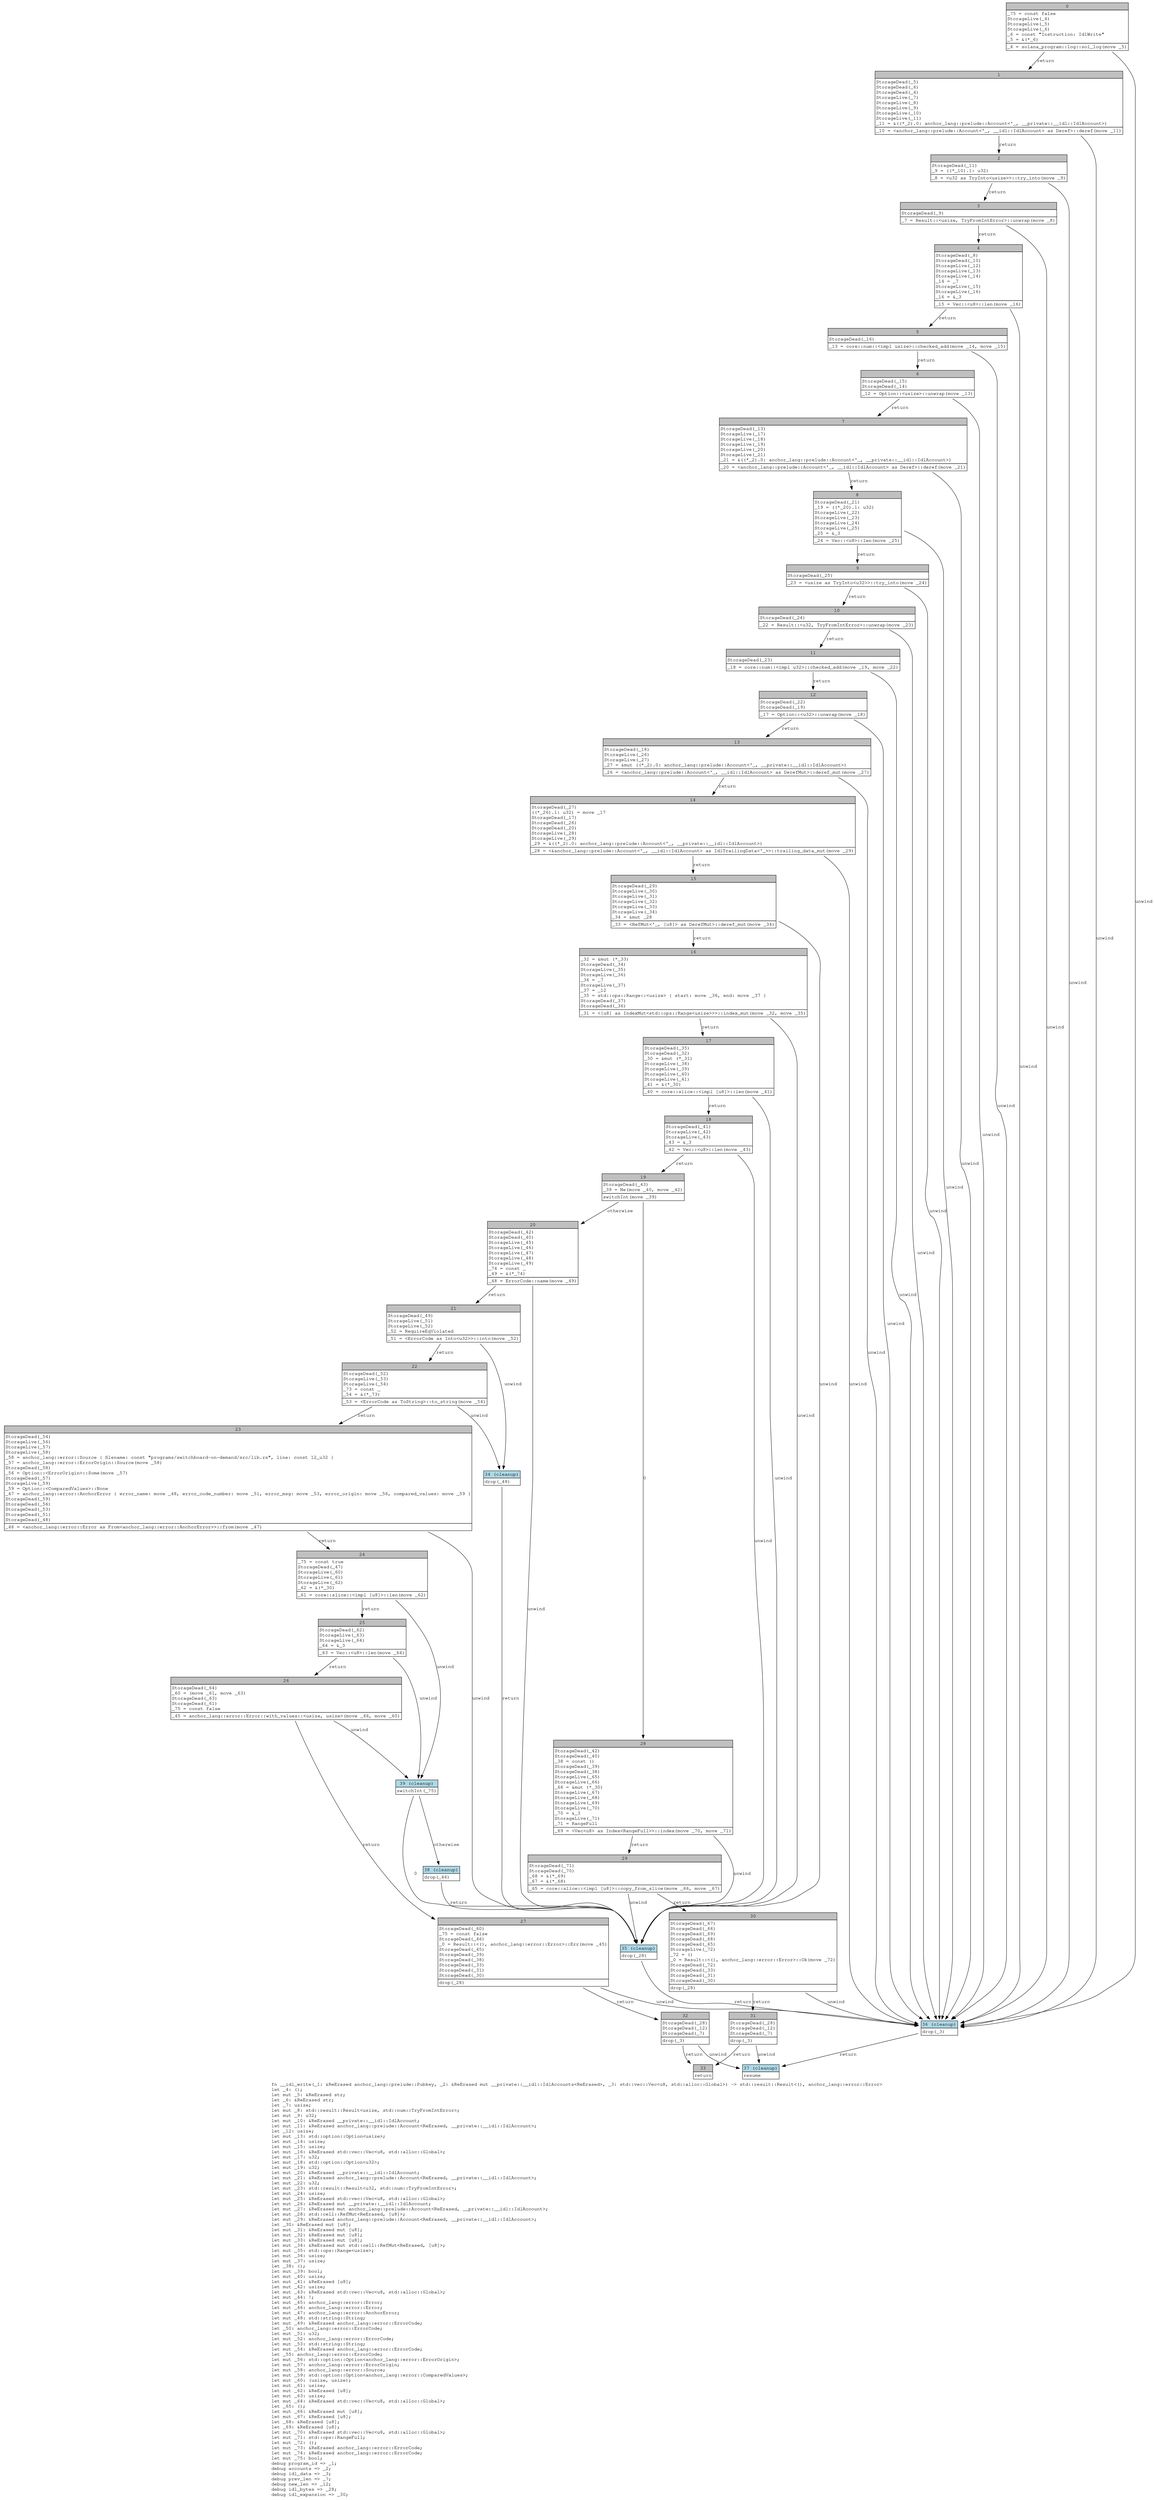 digraph Mir_0_85 {
    graph [fontname="Courier, monospace"];
    node [fontname="Courier, monospace"];
    edge [fontname="Courier, monospace"];
    label=<fn __idl_write(_1: &amp;ReErased anchor_lang::prelude::Pubkey, _2: &amp;ReErased mut __private::__idl::IdlAccounts&lt;ReErased&gt;, _3: std::vec::Vec&lt;u8, std::alloc::Global&gt;) -&gt; std::result::Result&lt;(), anchor_lang::error::Error&gt;<br align="left"/>let _4: ();<br align="left"/>let mut _5: &amp;ReErased str;<br align="left"/>let _6: &amp;ReErased str;<br align="left"/>let _7: usize;<br align="left"/>let mut _8: std::result::Result&lt;usize, std::num::TryFromIntError&gt;;<br align="left"/>let mut _9: u32;<br align="left"/>let mut _10: &amp;ReErased __private::__idl::IdlAccount;<br align="left"/>let mut _11: &amp;ReErased anchor_lang::prelude::Account&lt;ReErased, __private::__idl::IdlAccount&gt;;<br align="left"/>let _12: usize;<br align="left"/>let mut _13: std::option::Option&lt;usize&gt;;<br align="left"/>let mut _14: usize;<br align="left"/>let mut _15: usize;<br align="left"/>let mut _16: &amp;ReErased std::vec::Vec&lt;u8, std::alloc::Global&gt;;<br align="left"/>let mut _17: u32;<br align="left"/>let mut _18: std::option::Option&lt;u32&gt;;<br align="left"/>let mut _19: u32;<br align="left"/>let mut _20: &amp;ReErased __private::__idl::IdlAccount;<br align="left"/>let mut _21: &amp;ReErased anchor_lang::prelude::Account&lt;ReErased, __private::__idl::IdlAccount&gt;;<br align="left"/>let mut _22: u32;<br align="left"/>let mut _23: std::result::Result&lt;u32, std::num::TryFromIntError&gt;;<br align="left"/>let mut _24: usize;<br align="left"/>let mut _25: &amp;ReErased std::vec::Vec&lt;u8, std::alloc::Global&gt;;<br align="left"/>let mut _26: &amp;ReErased mut __private::__idl::IdlAccount;<br align="left"/>let mut _27: &amp;ReErased mut anchor_lang::prelude::Account&lt;ReErased, __private::__idl::IdlAccount&gt;;<br align="left"/>let mut _28: std::cell::RefMut&lt;ReErased, [u8]&gt;;<br align="left"/>let mut _29: &amp;ReErased anchor_lang::prelude::Account&lt;ReErased, __private::__idl::IdlAccount&gt;;<br align="left"/>let _30: &amp;ReErased mut [u8];<br align="left"/>let mut _31: &amp;ReErased mut [u8];<br align="left"/>let mut _32: &amp;ReErased mut [u8];<br align="left"/>let mut _33: &amp;ReErased mut [u8];<br align="left"/>let mut _34: &amp;ReErased mut std::cell::RefMut&lt;ReErased, [u8]&gt;;<br align="left"/>let mut _35: std::ops::Range&lt;usize&gt;;<br align="left"/>let mut _36: usize;<br align="left"/>let mut _37: usize;<br align="left"/>let _38: ();<br align="left"/>let mut _39: bool;<br align="left"/>let mut _40: usize;<br align="left"/>let mut _41: &amp;ReErased [u8];<br align="left"/>let mut _42: usize;<br align="left"/>let mut _43: &amp;ReErased std::vec::Vec&lt;u8, std::alloc::Global&gt;;<br align="left"/>let mut _44: !;<br align="left"/>let mut _45: anchor_lang::error::Error;<br align="left"/>let mut _46: anchor_lang::error::Error;<br align="left"/>let mut _47: anchor_lang::error::AnchorError;<br align="left"/>let mut _48: std::string::String;<br align="left"/>let mut _49: &amp;ReErased anchor_lang::error::ErrorCode;<br align="left"/>let _50: anchor_lang::error::ErrorCode;<br align="left"/>let mut _51: u32;<br align="left"/>let mut _52: anchor_lang::error::ErrorCode;<br align="left"/>let mut _53: std::string::String;<br align="left"/>let mut _54: &amp;ReErased anchor_lang::error::ErrorCode;<br align="left"/>let _55: anchor_lang::error::ErrorCode;<br align="left"/>let mut _56: std::option::Option&lt;anchor_lang::error::ErrorOrigin&gt;;<br align="left"/>let mut _57: anchor_lang::error::ErrorOrigin;<br align="left"/>let mut _58: anchor_lang::error::Source;<br align="left"/>let mut _59: std::option::Option&lt;anchor_lang::error::ComparedValues&gt;;<br align="left"/>let mut _60: (usize, usize);<br align="left"/>let mut _61: usize;<br align="left"/>let mut _62: &amp;ReErased [u8];<br align="left"/>let mut _63: usize;<br align="left"/>let mut _64: &amp;ReErased std::vec::Vec&lt;u8, std::alloc::Global&gt;;<br align="left"/>let _65: ();<br align="left"/>let mut _66: &amp;ReErased mut [u8];<br align="left"/>let mut _67: &amp;ReErased [u8];<br align="left"/>let _68: &amp;ReErased [u8];<br align="left"/>let _69: &amp;ReErased [u8];<br align="left"/>let mut _70: &amp;ReErased std::vec::Vec&lt;u8, std::alloc::Global&gt;;<br align="left"/>let mut _71: std::ops::RangeFull;<br align="left"/>let mut _72: ();<br align="left"/>let mut _73: &amp;ReErased anchor_lang::error::ErrorCode;<br align="left"/>let mut _74: &amp;ReErased anchor_lang::error::ErrorCode;<br align="left"/>let mut _75: bool;<br align="left"/>debug program_id =&gt; _1;<br align="left"/>debug accounts =&gt; _2;<br align="left"/>debug idl_data =&gt; _3;<br align="left"/>debug prev_len =&gt; _7;<br align="left"/>debug new_len =&gt; _12;<br align="left"/>debug idl_bytes =&gt; _28;<br align="left"/>debug idl_expansion =&gt; _30;<br align="left"/>>;
    bb0__0_85 [shape="none", label=<<table border="0" cellborder="1" cellspacing="0"><tr><td bgcolor="gray" align="center" colspan="1">0</td></tr><tr><td align="left" balign="left">_75 = const false<br/>StorageLive(_4)<br/>StorageLive(_5)<br/>StorageLive(_6)<br/>_6 = const &quot;Instruction: IdlWrite&quot;<br/>_5 = &amp;(*_6)<br/></td></tr><tr><td align="left">_4 = solana_program::log::sol_log(move _5)</td></tr></table>>];
    bb1__0_85 [shape="none", label=<<table border="0" cellborder="1" cellspacing="0"><tr><td bgcolor="gray" align="center" colspan="1">1</td></tr><tr><td align="left" balign="left">StorageDead(_5)<br/>StorageDead(_6)<br/>StorageDead(_4)<br/>StorageLive(_7)<br/>StorageLive(_8)<br/>StorageLive(_9)<br/>StorageLive(_10)<br/>StorageLive(_11)<br/>_11 = &amp;((*_2).0: anchor_lang::prelude::Account&lt;'_, __private::__idl::IdlAccount&gt;)<br/></td></tr><tr><td align="left">_10 = &lt;anchor_lang::prelude::Account&lt;'_, __idl::IdlAccount&gt; as Deref&gt;::deref(move _11)</td></tr></table>>];
    bb2__0_85 [shape="none", label=<<table border="0" cellborder="1" cellspacing="0"><tr><td bgcolor="gray" align="center" colspan="1">2</td></tr><tr><td align="left" balign="left">StorageDead(_11)<br/>_9 = ((*_10).1: u32)<br/></td></tr><tr><td align="left">_8 = &lt;u32 as TryInto&lt;usize&gt;&gt;::try_into(move _9)</td></tr></table>>];
    bb3__0_85 [shape="none", label=<<table border="0" cellborder="1" cellspacing="0"><tr><td bgcolor="gray" align="center" colspan="1">3</td></tr><tr><td align="left" balign="left">StorageDead(_9)<br/></td></tr><tr><td align="left">_7 = Result::&lt;usize, TryFromIntError&gt;::unwrap(move _8)</td></tr></table>>];
    bb4__0_85 [shape="none", label=<<table border="0" cellborder="1" cellspacing="0"><tr><td bgcolor="gray" align="center" colspan="1">4</td></tr><tr><td align="left" balign="left">StorageDead(_8)<br/>StorageDead(_10)<br/>StorageLive(_12)<br/>StorageLive(_13)<br/>StorageLive(_14)<br/>_14 = _7<br/>StorageLive(_15)<br/>StorageLive(_16)<br/>_16 = &amp;_3<br/></td></tr><tr><td align="left">_15 = Vec::&lt;u8&gt;::len(move _16)</td></tr></table>>];
    bb5__0_85 [shape="none", label=<<table border="0" cellborder="1" cellspacing="0"><tr><td bgcolor="gray" align="center" colspan="1">5</td></tr><tr><td align="left" balign="left">StorageDead(_16)<br/></td></tr><tr><td align="left">_13 = core::num::&lt;impl usize&gt;::checked_add(move _14, move _15)</td></tr></table>>];
    bb6__0_85 [shape="none", label=<<table border="0" cellborder="1" cellspacing="0"><tr><td bgcolor="gray" align="center" colspan="1">6</td></tr><tr><td align="left" balign="left">StorageDead(_15)<br/>StorageDead(_14)<br/></td></tr><tr><td align="left">_12 = Option::&lt;usize&gt;::unwrap(move _13)</td></tr></table>>];
    bb7__0_85 [shape="none", label=<<table border="0" cellborder="1" cellspacing="0"><tr><td bgcolor="gray" align="center" colspan="1">7</td></tr><tr><td align="left" balign="left">StorageDead(_13)<br/>StorageLive(_17)<br/>StorageLive(_18)<br/>StorageLive(_19)<br/>StorageLive(_20)<br/>StorageLive(_21)<br/>_21 = &amp;((*_2).0: anchor_lang::prelude::Account&lt;'_, __private::__idl::IdlAccount&gt;)<br/></td></tr><tr><td align="left">_20 = &lt;anchor_lang::prelude::Account&lt;'_, __idl::IdlAccount&gt; as Deref&gt;::deref(move _21)</td></tr></table>>];
    bb8__0_85 [shape="none", label=<<table border="0" cellborder="1" cellspacing="0"><tr><td bgcolor="gray" align="center" colspan="1">8</td></tr><tr><td align="left" balign="left">StorageDead(_21)<br/>_19 = ((*_20).1: u32)<br/>StorageLive(_22)<br/>StorageLive(_23)<br/>StorageLive(_24)<br/>StorageLive(_25)<br/>_25 = &amp;_3<br/></td></tr><tr><td align="left">_24 = Vec::&lt;u8&gt;::len(move _25)</td></tr></table>>];
    bb9__0_85 [shape="none", label=<<table border="0" cellborder="1" cellspacing="0"><tr><td bgcolor="gray" align="center" colspan="1">9</td></tr><tr><td align="left" balign="left">StorageDead(_25)<br/></td></tr><tr><td align="left">_23 = &lt;usize as TryInto&lt;u32&gt;&gt;::try_into(move _24)</td></tr></table>>];
    bb10__0_85 [shape="none", label=<<table border="0" cellborder="1" cellspacing="0"><tr><td bgcolor="gray" align="center" colspan="1">10</td></tr><tr><td align="left" balign="left">StorageDead(_24)<br/></td></tr><tr><td align="left">_22 = Result::&lt;u32, TryFromIntError&gt;::unwrap(move _23)</td></tr></table>>];
    bb11__0_85 [shape="none", label=<<table border="0" cellborder="1" cellspacing="0"><tr><td bgcolor="gray" align="center" colspan="1">11</td></tr><tr><td align="left" balign="left">StorageDead(_23)<br/></td></tr><tr><td align="left">_18 = core::num::&lt;impl u32&gt;::checked_add(move _19, move _22)</td></tr></table>>];
    bb12__0_85 [shape="none", label=<<table border="0" cellborder="1" cellspacing="0"><tr><td bgcolor="gray" align="center" colspan="1">12</td></tr><tr><td align="left" balign="left">StorageDead(_22)<br/>StorageDead(_19)<br/></td></tr><tr><td align="left">_17 = Option::&lt;u32&gt;::unwrap(move _18)</td></tr></table>>];
    bb13__0_85 [shape="none", label=<<table border="0" cellborder="1" cellspacing="0"><tr><td bgcolor="gray" align="center" colspan="1">13</td></tr><tr><td align="left" balign="left">StorageDead(_18)<br/>StorageLive(_26)<br/>StorageLive(_27)<br/>_27 = &amp;mut ((*_2).0: anchor_lang::prelude::Account&lt;'_, __private::__idl::IdlAccount&gt;)<br/></td></tr><tr><td align="left">_26 = &lt;anchor_lang::prelude::Account&lt;'_, __idl::IdlAccount&gt; as DerefMut&gt;::deref_mut(move _27)</td></tr></table>>];
    bb14__0_85 [shape="none", label=<<table border="0" cellborder="1" cellspacing="0"><tr><td bgcolor="gray" align="center" colspan="1">14</td></tr><tr><td align="left" balign="left">StorageDead(_27)<br/>((*_26).1: u32) = move _17<br/>StorageDead(_17)<br/>StorageDead(_26)<br/>StorageDead(_20)<br/>StorageLive(_28)<br/>StorageLive(_29)<br/>_29 = &amp;((*_2).0: anchor_lang::prelude::Account&lt;'_, __private::__idl::IdlAccount&gt;)<br/></td></tr><tr><td align="left">_28 = &lt;&amp;anchor_lang::prelude::Account&lt;'_, __idl::IdlAccount&gt; as IdlTrailingData&lt;'_&gt;&gt;::trailing_data_mut(move _29)</td></tr></table>>];
    bb15__0_85 [shape="none", label=<<table border="0" cellborder="1" cellspacing="0"><tr><td bgcolor="gray" align="center" colspan="1">15</td></tr><tr><td align="left" balign="left">StorageDead(_29)<br/>StorageLive(_30)<br/>StorageLive(_31)<br/>StorageLive(_32)<br/>StorageLive(_33)<br/>StorageLive(_34)<br/>_34 = &amp;mut _28<br/></td></tr><tr><td align="left">_33 = &lt;RefMut&lt;'_, [u8]&gt; as DerefMut&gt;::deref_mut(move _34)</td></tr></table>>];
    bb16__0_85 [shape="none", label=<<table border="0" cellborder="1" cellspacing="0"><tr><td bgcolor="gray" align="center" colspan="1">16</td></tr><tr><td align="left" balign="left">_32 = &amp;mut (*_33)<br/>StorageDead(_34)<br/>StorageLive(_35)<br/>StorageLive(_36)<br/>_36 = _7<br/>StorageLive(_37)<br/>_37 = _12<br/>_35 = std::ops::Range::&lt;usize&gt; { start: move _36, end: move _37 }<br/>StorageDead(_37)<br/>StorageDead(_36)<br/></td></tr><tr><td align="left">_31 = &lt;[u8] as IndexMut&lt;std::ops::Range&lt;usize&gt;&gt;&gt;::index_mut(move _32, move _35)</td></tr></table>>];
    bb17__0_85 [shape="none", label=<<table border="0" cellborder="1" cellspacing="0"><tr><td bgcolor="gray" align="center" colspan="1">17</td></tr><tr><td align="left" balign="left">StorageDead(_35)<br/>StorageDead(_32)<br/>_30 = &amp;mut (*_31)<br/>StorageLive(_38)<br/>StorageLive(_39)<br/>StorageLive(_40)<br/>StorageLive(_41)<br/>_41 = &amp;(*_30)<br/></td></tr><tr><td align="left">_40 = core::slice::&lt;impl [u8]&gt;::len(move _41)</td></tr></table>>];
    bb18__0_85 [shape="none", label=<<table border="0" cellborder="1" cellspacing="0"><tr><td bgcolor="gray" align="center" colspan="1">18</td></tr><tr><td align="left" balign="left">StorageDead(_41)<br/>StorageLive(_42)<br/>StorageLive(_43)<br/>_43 = &amp;_3<br/></td></tr><tr><td align="left">_42 = Vec::&lt;u8&gt;::len(move _43)</td></tr></table>>];
    bb19__0_85 [shape="none", label=<<table border="0" cellborder="1" cellspacing="0"><tr><td bgcolor="gray" align="center" colspan="1">19</td></tr><tr><td align="left" balign="left">StorageDead(_43)<br/>_39 = Ne(move _40, move _42)<br/></td></tr><tr><td align="left">switchInt(move _39)</td></tr></table>>];
    bb20__0_85 [shape="none", label=<<table border="0" cellborder="1" cellspacing="0"><tr><td bgcolor="gray" align="center" colspan="1">20</td></tr><tr><td align="left" balign="left">StorageDead(_42)<br/>StorageDead(_40)<br/>StorageLive(_45)<br/>StorageLive(_46)<br/>StorageLive(_47)<br/>StorageLive(_48)<br/>StorageLive(_49)<br/>_74 = const _<br/>_49 = &amp;(*_74)<br/></td></tr><tr><td align="left">_48 = ErrorCode::name(move _49)</td></tr></table>>];
    bb21__0_85 [shape="none", label=<<table border="0" cellborder="1" cellspacing="0"><tr><td bgcolor="gray" align="center" colspan="1">21</td></tr><tr><td align="left" balign="left">StorageDead(_49)<br/>StorageLive(_51)<br/>StorageLive(_52)<br/>_52 = RequireEqViolated<br/></td></tr><tr><td align="left">_51 = &lt;ErrorCode as Into&lt;u32&gt;&gt;::into(move _52)</td></tr></table>>];
    bb22__0_85 [shape="none", label=<<table border="0" cellborder="1" cellspacing="0"><tr><td bgcolor="gray" align="center" colspan="1">22</td></tr><tr><td align="left" balign="left">StorageDead(_52)<br/>StorageLive(_53)<br/>StorageLive(_54)<br/>_73 = const _<br/>_54 = &amp;(*_73)<br/></td></tr><tr><td align="left">_53 = &lt;ErrorCode as ToString&gt;::to_string(move _54)</td></tr></table>>];
    bb23__0_85 [shape="none", label=<<table border="0" cellborder="1" cellspacing="0"><tr><td bgcolor="gray" align="center" colspan="1">23</td></tr><tr><td align="left" balign="left">StorageDead(_54)<br/>StorageLive(_56)<br/>StorageLive(_57)<br/>StorageLive(_58)<br/>_58 = anchor_lang::error::Source { filename: const &quot;programs/switchboard-on-demand/src/lib.rs&quot;, line: const 12_u32 }<br/>_57 = anchor_lang::error::ErrorOrigin::Source(move _58)<br/>StorageDead(_58)<br/>_56 = Option::&lt;ErrorOrigin&gt;::Some(move _57)<br/>StorageDead(_57)<br/>StorageLive(_59)<br/>_59 = Option::&lt;ComparedValues&gt;::None<br/>_47 = anchor_lang::error::AnchorError { error_name: move _48, error_code_number: move _51, error_msg: move _53, error_origin: move _56, compared_values: move _59 }<br/>StorageDead(_59)<br/>StorageDead(_56)<br/>StorageDead(_53)<br/>StorageDead(_51)<br/>StorageDead(_48)<br/></td></tr><tr><td align="left">_46 = &lt;anchor_lang::error::Error as From&lt;anchor_lang::error::AnchorError&gt;&gt;::from(move _47)</td></tr></table>>];
    bb24__0_85 [shape="none", label=<<table border="0" cellborder="1" cellspacing="0"><tr><td bgcolor="gray" align="center" colspan="1">24</td></tr><tr><td align="left" balign="left">_75 = const true<br/>StorageDead(_47)<br/>StorageLive(_60)<br/>StorageLive(_61)<br/>StorageLive(_62)<br/>_62 = &amp;(*_30)<br/></td></tr><tr><td align="left">_61 = core::slice::&lt;impl [u8]&gt;::len(move _62)</td></tr></table>>];
    bb25__0_85 [shape="none", label=<<table border="0" cellborder="1" cellspacing="0"><tr><td bgcolor="gray" align="center" colspan="1">25</td></tr><tr><td align="left" balign="left">StorageDead(_62)<br/>StorageLive(_63)<br/>StorageLive(_64)<br/>_64 = &amp;_3<br/></td></tr><tr><td align="left">_63 = Vec::&lt;u8&gt;::len(move _64)</td></tr></table>>];
    bb26__0_85 [shape="none", label=<<table border="0" cellborder="1" cellspacing="0"><tr><td bgcolor="gray" align="center" colspan="1">26</td></tr><tr><td align="left" balign="left">StorageDead(_64)<br/>_60 = (move _61, move _63)<br/>StorageDead(_63)<br/>StorageDead(_61)<br/>_75 = const false<br/></td></tr><tr><td align="left">_45 = anchor_lang::error::Error::with_values::&lt;usize, usize&gt;(move _46, move _60)</td></tr></table>>];
    bb27__0_85 [shape="none", label=<<table border="0" cellborder="1" cellspacing="0"><tr><td bgcolor="gray" align="center" colspan="1">27</td></tr><tr><td align="left" balign="left">StorageDead(_60)<br/>_75 = const false<br/>StorageDead(_46)<br/>_0 = Result::&lt;(), anchor_lang::error::Error&gt;::Err(move _45)<br/>StorageDead(_45)<br/>StorageDead(_39)<br/>StorageDead(_38)<br/>StorageDead(_33)<br/>StorageDead(_31)<br/>StorageDead(_30)<br/></td></tr><tr><td align="left">drop(_28)</td></tr></table>>];
    bb28__0_85 [shape="none", label=<<table border="0" cellborder="1" cellspacing="0"><tr><td bgcolor="gray" align="center" colspan="1">28</td></tr><tr><td align="left" balign="left">StorageDead(_42)<br/>StorageDead(_40)<br/>_38 = const ()<br/>StorageDead(_39)<br/>StorageDead(_38)<br/>StorageLive(_65)<br/>StorageLive(_66)<br/>_66 = &amp;mut (*_30)<br/>StorageLive(_67)<br/>StorageLive(_68)<br/>StorageLive(_69)<br/>StorageLive(_70)<br/>_70 = &amp;_3<br/>StorageLive(_71)<br/>_71 = RangeFull<br/></td></tr><tr><td align="left">_69 = &lt;Vec&lt;u8&gt; as Index&lt;RangeFull&gt;&gt;::index(move _70, move _71)</td></tr></table>>];
    bb29__0_85 [shape="none", label=<<table border="0" cellborder="1" cellspacing="0"><tr><td bgcolor="gray" align="center" colspan="1">29</td></tr><tr><td align="left" balign="left">StorageDead(_71)<br/>StorageDead(_70)<br/>_68 = &amp;(*_69)<br/>_67 = &amp;(*_68)<br/></td></tr><tr><td align="left">_65 = core::slice::&lt;impl [u8]&gt;::copy_from_slice(move _66, move _67)</td></tr></table>>];
    bb30__0_85 [shape="none", label=<<table border="0" cellborder="1" cellspacing="0"><tr><td bgcolor="gray" align="center" colspan="1">30</td></tr><tr><td align="left" balign="left">StorageDead(_67)<br/>StorageDead(_66)<br/>StorageDead(_69)<br/>StorageDead(_68)<br/>StorageDead(_65)<br/>StorageLive(_72)<br/>_72 = ()<br/>_0 = Result::&lt;(), anchor_lang::error::Error&gt;::Ok(move _72)<br/>StorageDead(_72)<br/>StorageDead(_33)<br/>StorageDead(_31)<br/>StorageDead(_30)<br/></td></tr><tr><td align="left">drop(_28)</td></tr></table>>];
    bb31__0_85 [shape="none", label=<<table border="0" cellborder="1" cellspacing="0"><tr><td bgcolor="gray" align="center" colspan="1">31</td></tr><tr><td align="left" balign="left">StorageDead(_28)<br/>StorageDead(_12)<br/>StorageDead(_7)<br/></td></tr><tr><td align="left">drop(_3)</td></tr></table>>];
    bb32__0_85 [shape="none", label=<<table border="0" cellborder="1" cellspacing="0"><tr><td bgcolor="gray" align="center" colspan="1">32</td></tr><tr><td align="left" balign="left">StorageDead(_28)<br/>StorageDead(_12)<br/>StorageDead(_7)<br/></td></tr><tr><td align="left">drop(_3)</td></tr></table>>];
    bb33__0_85 [shape="none", label=<<table border="0" cellborder="1" cellspacing="0"><tr><td bgcolor="gray" align="center" colspan="1">33</td></tr><tr><td align="left">return</td></tr></table>>];
    bb34__0_85 [shape="none", label=<<table border="0" cellborder="1" cellspacing="0"><tr><td bgcolor="lightblue" align="center" colspan="1">34 (cleanup)</td></tr><tr><td align="left">drop(_48)</td></tr></table>>];
    bb35__0_85 [shape="none", label=<<table border="0" cellborder="1" cellspacing="0"><tr><td bgcolor="lightblue" align="center" colspan="1">35 (cleanup)</td></tr><tr><td align="left">drop(_28)</td></tr></table>>];
    bb36__0_85 [shape="none", label=<<table border="0" cellborder="1" cellspacing="0"><tr><td bgcolor="lightblue" align="center" colspan="1">36 (cleanup)</td></tr><tr><td align="left">drop(_3)</td></tr></table>>];
    bb37__0_85 [shape="none", label=<<table border="0" cellborder="1" cellspacing="0"><tr><td bgcolor="lightblue" align="center" colspan="1">37 (cleanup)</td></tr><tr><td align="left">resume</td></tr></table>>];
    bb38__0_85 [shape="none", label=<<table border="0" cellborder="1" cellspacing="0"><tr><td bgcolor="lightblue" align="center" colspan="1">38 (cleanup)</td></tr><tr><td align="left">drop(_46)</td></tr></table>>];
    bb39__0_85 [shape="none", label=<<table border="0" cellborder="1" cellspacing="0"><tr><td bgcolor="lightblue" align="center" colspan="1">39 (cleanup)</td></tr><tr><td align="left">switchInt(_75)</td></tr></table>>];
    bb0__0_85 -> bb1__0_85 [label="return"];
    bb0__0_85 -> bb36__0_85 [label="unwind"];
    bb1__0_85 -> bb2__0_85 [label="return"];
    bb1__0_85 -> bb36__0_85 [label="unwind"];
    bb2__0_85 -> bb3__0_85 [label="return"];
    bb2__0_85 -> bb36__0_85 [label="unwind"];
    bb3__0_85 -> bb4__0_85 [label="return"];
    bb3__0_85 -> bb36__0_85 [label="unwind"];
    bb4__0_85 -> bb5__0_85 [label="return"];
    bb4__0_85 -> bb36__0_85 [label="unwind"];
    bb5__0_85 -> bb6__0_85 [label="return"];
    bb5__0_85 -> bb36__0_85 [label="unwind"];
    bb6__0_85 -> bb7__0_85 [label="return"];
    bb6__0_85 -> bb36__0_85 [label="unwind"];
    bb7__0_85 -> bb8__0_85 [label="return"];
    bb7__0_85 -> bb36__0_85 [label="unwind"];
    bb8__0_85 -> bb9__0_85 [label="return"];
    bb8__0_85 -> bb36__0_85 [label="unwind"];
    bb9__0_85 -> bb10__0_85 [label="return"];
    bb9__0_85 -> bb36__0_85 [label="unwind"];
    bb10__0_85 -> bb11__0_85 [label="return"];
    bb10__0_85 -> bb36__0_85 [label="unwind"];
    bb11__0_85 -> bb12__0_85 [label="return"];
    bb11__0_85 -> bb36__0_85 [label="unwind"];
    bb12__0_85 -> bb13__0_85 [label="return"];
    bb12__0_85 -> bb36__0_85 [label="unwind"];
    bb13__0_85 -> bb14__0_85 [label="return"];
    bb13__0_85 -> bb36__0_85 [label="unwind"];
    bb14__0_85 -> bb15__0_85 [label="return"];
    bb14__0_85 -> bb36__0_85 [label="unwind"];
    bb15__0_85 -> bb16__0_85 [label="return"];
    bb15__0_85 -> bb35__0_85 [label="unwind"];
    bb16__0_85 -> bb17__0_85 [label="return"];
    bb16__0_85 -> bb35__0_85 [label="unwind"];
    bb17__0_85 -> bb18__0_85 [label="return"];
    bb17__0_85 -> bb35__0_85 [label="unwind"];
    bb18__0_85 -> bb19__0_85 [label="return"];
    bb18__0_85 -> bb35__0_85 [label="unwind"];
    bb19__0_85 -> bb28__0_85 [label="0"];
    bb19__0_85 -> bb20__0_85 [label="otherwise"];
    bb20__0_85 -> bb21__0_85 [label="return"];
    bb20__0_85 -> bb35__0_85 [label="unwind"];
    bb21__0_85 -> bb22__0_85 [label="return"];
    bb21__0_85 -> bb34__0_85 [label="unwind"];
    bb22__0_85 -> bb23__0_85 [label="return"];
    bb22__0_85 -> bb34__0_85 [label="unwind"];
    bb23__0_85 -> bb24__0_85 [label="return"];
    bb23__0_85 -> bb35__0_85 [label="unwind"];
    bb24__0_85 -> bb25__0_85 [label="return"];
    bb24__0_85 -> bb39__0_85 [label="unwind"];
    bb25__0_85 -> bb26__0_85 [label="return"];
    bb25__0_85 -> bb39__0_85 [label="unwind"];
    bb26__0_85 -> bb27__0_85 [label="return"];
    bb26__0_85 -> bb39__0_85 [label="unwind"];
    bb27__0_85 -> bb32__0_85 [label="return"];
    bb27__0_85 -> bb36__0_85 [label="unwind"];
    bb28__0_85 -> bb29__0_85 [label="return"];
    bb28__0_85 -> bb35__0_85 [label="unwind"];
    bb29__0_85 -> bb30__0_85 [label="return"];
    bb29__0_85 -> bb35__0_85 [label="unwind"];
    bb30__0_85 -> bb31__0_85 [label="return"];
    bb30__0_85 -> bb36__0_85 [label="unwind"];
    bb31__0_85 -> bb33__0_85 [label="return"];
    bb31__0_85 -> bb37__0_85 [label="unwind"];
    bb32__0_85 -> bb33__0_85 [label="return"];
    bb32__0_85 -> bb37__0_85 [label="unwind"];
    bb34__0_85 -> bb35__0_85 [label="return"];
    bb35__0_85 -> bb36__0_85 [label="return"];
    bb36__0_85 -> bb37__0_85 [label="return"];
    bb38__0_85 -> bb35__0_85 [label="return"];
    bb39__0_85 -> bb35__0_85 [label="0"];
    bb39__0_85 -> bb38__0_85 [label="otherwise"];
}
